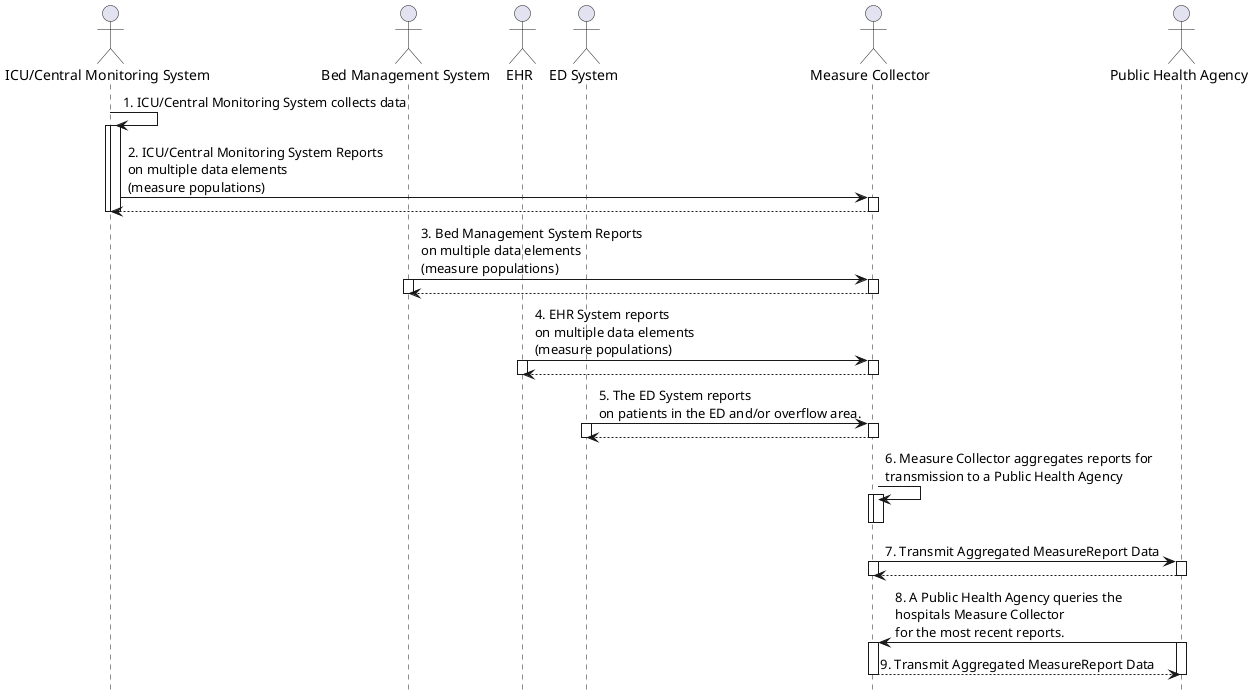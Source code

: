 @startuml
hide footbox
actor "ICU/Central Monitoring System"
actor "Bed Management System"
actor "EHR"
actor "ED System"
actor "Measure Collector"
actor "Public Health Agency"
"ICU/Central Monitoring System" -> "ICU/Central Monitoring System" : 1. ICU/Central Monitoring System collects data
activate "ICU/Central Monitoring System"
activate "ICU/Central Monitoring System"
"ICU/Central Monitoring System" -> "Measure Collector" : 2. ICU/Central Monitoring System Reports\non multiple data elements\n(measure populations)
activate "Measure Collector"
return
deactivate "Measure Collector"
deactivate "ICU/Central Monitoring System"
deactivate "ICU/Central Monitoring System"
"Bed Management System" -> "Measure Collector" : 3. Bed Management System Reports\non multiple data elements\n(measure populations)
activate "Bed Management System"
activate "Measure Collector"
return
deactivate "Bed Management System"
deactivate "Measure Collector"
"EHR" -> "Measure Collector" : 4. EHR System reports\non multiple data elements\n(measure populations)
activate "EHR"
activate "Measure Collector"
return
deactivate "EHR"
deactivate "Measure Collector"
"ED System" -> "Measure Collector" : 5. The ED System reports\non patients in the ED and/or overflow area.
activate "ED System"
activate "Measure Collector"
return
deactivate "ED System"
deactivate "Measure Collector"
"Measure Collector" -> "Measure Collector" : 6. Measure Collector aggregates reports for\ntransmission to a Public Health Agency
activate "Measure Collector"
activate "Measure Collector"
deactivate "Measure Collector"
deactivate "Measure Collector"
"Measure Collector" -> "Public Health Agency" : 7. Transmit Aggregated MeasureReport Data
activate "Measure Collector"
activate "Public Health Agency"
return
deactivate "Measure Collector"
deactivate "Public Health Agency"
"Public Health Agency" -> "Measure Collector" : 8. A Public Health Agency queries the\nhospitals Measure Collector\nfor the most recent reports.
activate "Public Health Agency"
activate "Measure Collector"
"Measure Collector" --> "Public Health Agency" : 9. Transmit Aggregated MeasureReport Data
deactivate "Public Health Agency"
deactivate "Measure Collector"
@enduml
